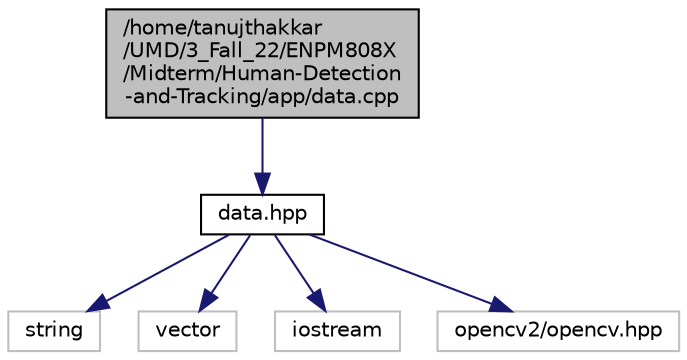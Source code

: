 digraph "/home/tanujthakkar/UMD/3_Fall_22/ENPM808X/Midterm/Human-Detection-and-Tracking/app/data.cpp"
{
 // LATEX_PDF_SIZE
  edge [fontname="Helvetica",fontsize="10",labelfontname="Helvetica",labelfontsize="10"];
  node [fontname="Helvetica",fontsize="10",shape=record];
  Node1 [label="/home/tanujthakkar\l/UMD/3_Fall_22/ENPM808X\l/Midterm/Human-Detection\l-and-Tracking/app/data.cpp",height=0.2,width=0.4,color="black", fillcolor="grey75", style="filled", fontcolor="black",tooltip="file containing Data class definition"];
  Node1 -> Node2 [color="midnightblue",fontsize="10",style="solid",fontname="Helvetica"];
  Node2 [label="data.hpp",height=0.2,width=0.4,color="black", fillcolor="white", style="filled",URL="$data_8hpp.html",tooltip="header file for Data class"];
  Node2 -> Node3 [color="midnightblue",fontsize="10",style="solid",fontname="Helvetica"];
  Node3 [label="string",height=0.2,width=0.4,color="grey75", fillcolor="white", style="filled",tooltip=" "];
  Node2 -> Node4 [color="midnightblue",fontsize="10",style="solid",fontname="Helvetica"];
  Node4 [label="vector",height=0.2,width=0.4,color="grey75", fillcolor="white", style="filled",tooltip=" "];
  Node2 -> Node5 [color="midnightblue",fontsize="10",style="solid",fontname="Helvetica"];
  Node5 [label="iostream",height=0.2,width=0.4,color="grey75", fillcolor="white", style="filled",tooltip=" "];
  Node2 -> Node6 [color="midnightblue",fontsize="10",style="solid",fontname="Helvetica"];
  Node6 [label="opencv2/opencv.hpp",height=0.2,width=0.4,color="grey75", fillcolor="white", style="filled",tooltip=" "];
}
